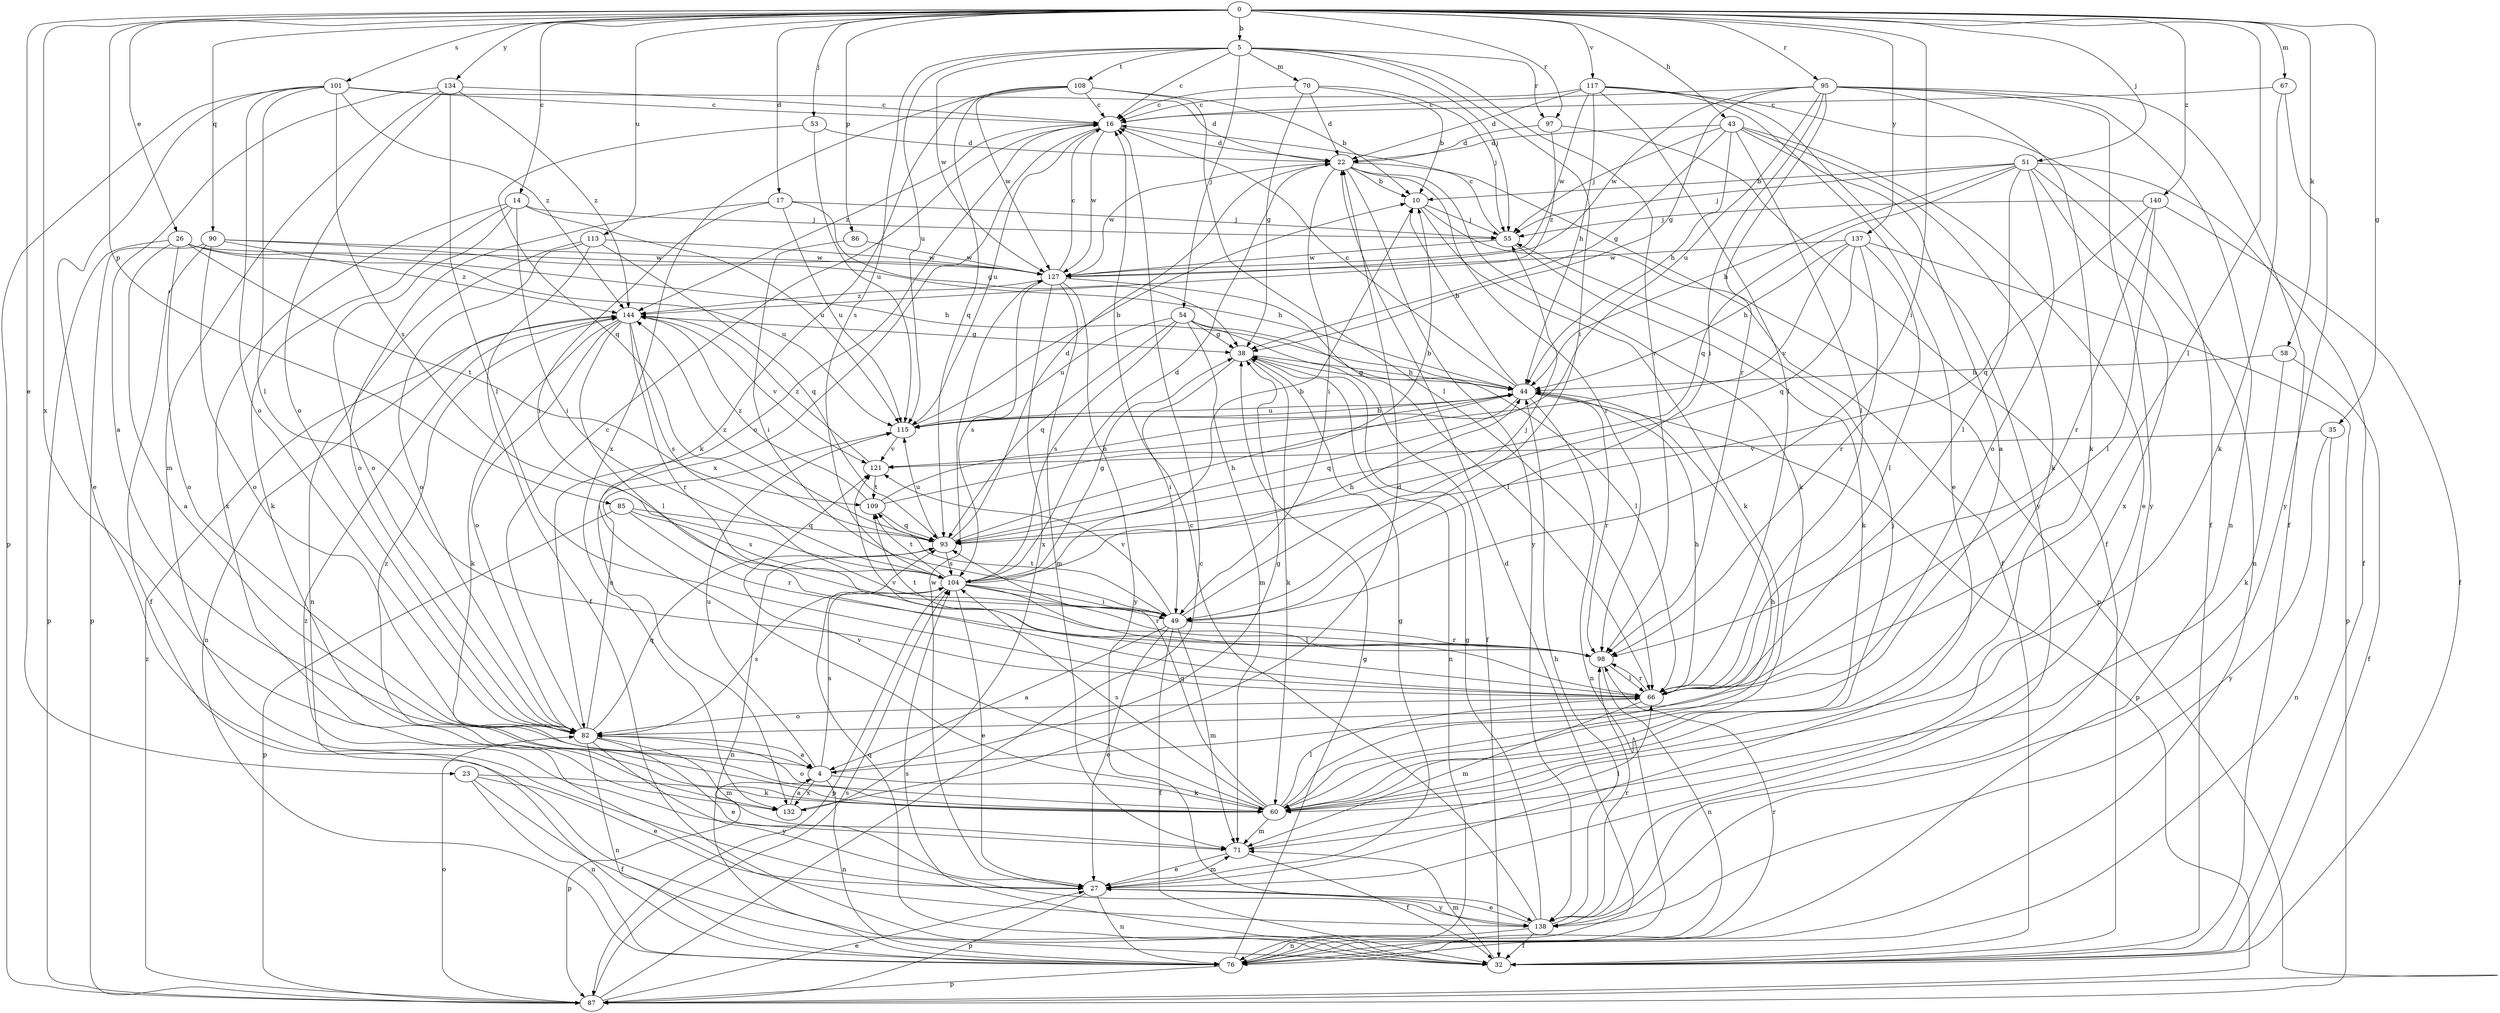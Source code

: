 strict digraph  {
0;
4;
5;
10;
14;
16;
17;
22;
23;
26;
27;
32;
35;
38;
43;
44;
49;
51;
53;
54;
55;
58;
60;
66;
67;
70;
71;
76;
82;
85;
86;
87;
90;
93;
95;
97;
98;
101;
104;
108;
109;
113;
115;
117;
121;
127;
132;
134;
137;
138;
140;
144;
0 -> 5  [label=b];
0 -> 14  [label=c];
0 -> 17  [label=d];
0 -> 23  [label=e];
0 -> 26  [label=e];
0 -> 35  [label=g];
0 -> 43  [label=h];
0 -> 49  [label=i];
0 -> 51  [label=j];
0 -> 53  [label=j];
0 -> 58  [label=k];
0 -> 66  [label=l];
0 -> 67  [label=m];
0 -> 85  [label=p];
0 -> 86  [label=p];
0 -> 90  [label=q];
0 -> 95  [label=r];
0 -> 97  [label=r];
0 -> 101  [label=s];
0 -> 113  [label=u];
0 -> 117  [label=v];
0 -> 132  [label=x];
0 -> 134  [label=y];
0 -> 137  [label=y];
0 -> 140  [label=z];
4 -> 38  [label=g];
4 -> 60  [label=k];
4 -> 76  [label=n];
4 -> 87  [label=p];
4 -> 104  [label=s];
4 -> 115  [label=u];
4 -> 132  [label=x];
5 -> 16  [label=c];
5 -> 49  [label=i];
5 -> 54  [label=j];
5 -> 55  [label=j];
5 -> 70  [label=m];
5 -> 97  [label=r];
5 -> 98  [label=r];
5 -> 104  [label=s];
5 -> 108  [label=t];
5 -> 115  [label=u];
5 -> 127  [label=w];
10 -> 55  [label=j];
10 -> 60  [label=k];
10 -> 87  [label=p];
14 -> 49  [label=i];
14 -> 55  [label=j];
14 -> 60  [label=k];
14 -> 82  [label=o];
14 -> 115  [label=u];
14 -> 132  [label=x];
16 -> 22  [label=d];
16 -> 82  [label=o];
16 -> 115  [label=u];
16 -> 127  [label=w];
16 -> 132  [label=x];
16 -> 144  [label=z];
17 -> 38  [label=g];
17 -> 49  [label=i];
17 -> 55  [label=j];
17 -> 82  [label=o];
17 -> 115  [label=u];
22 -> 10  [label=b];
22 -> 32  [label=f];
22 -> 49  [label=i];
22 -> 60  [label=k];
22 -> 98  [label=r];
22 -> 127  [label=w];
22 -> 138  [label=y];
23 -> 27  [label=e];
23 -> 32  [label=f];
23 -> 60  [label=k];
23 -> 76  [label=n];
26 -> 4  [label=a];
26 -> 44  [label=h];
26 -> 82  [label=o];
26 -> 87  [label=p];
26 -> 109  [label=t];
26 -> 115  [label=u];
26 -> 127  [label=w];
27 -> 38  [label=g];
27 -> 71  [label=m];
27 -> 76  [label=n];
27 -> 87  [label=p];
27 -> 127  [label=w];
27 -> 138  [label=y];
32 -> 71  [label=m];
32 -> 93  [label=q];
32 -> 104  [label=s];
35 -> 76  [label=n];
35 -> 121  [label=v];
35 -> 138  [label=y];
38 -> 44  [label=h];
38 -> 49  [label=i];
38 -> 60  [label=k];
38 -> 76  [label=n];
43 -> 4  [label=a];
43 -> 22  [label=d];
43 -> 27  [label=e];
43 -> 38  [label=g];
43 -> 44  [label=h];
43 -> 55  [label=j];
43 -> 60  [label=k];
43 -> 66  [label=l];
44 -> 10  [label=b];
44 -> 16  [label=c];
44 -> 38  [label=g];
44 -> 76  [label=n];
44 -> 87  [label=p];
44 -> 93  [label=q];
44 -> 98  [label=r];
44 -> 115  [label=u];
49 -> 4  [label=a];
49 -> 27  [label=e];
49 -> 32  [label=f];
49 -> 55  [label=j];
49 -> 71  [label=m];
49 -> 98  [label=r];
49 -> 109  [label=t];
49 -> 121  [label=v];
51 -> 10  [label=b];
51 -> 32  [label=f];
51 -> 44  [label=h];
51 -> 55  [label=j];
51 -> 66  [label=l];
51 -> 76  [label=n];
51 -> 82  [label=o];
51 -> 93  [label=q];
51 -> 71  [label=x];
53 -> 22  [label=d];
53 -> 93  [label=q];
53 -> 115  [label=u];
54 -> 32  [label=f];
54 -> 38  [label=g];
54 -> 66  [label=l];
54 -> 71  [label=m];
54 -> 93  [label=q];
54 -> 104  [label=s];
54 -> 115  [label=u];
55 -> 16  [label=c];
55 -> 60  [label=k];
55 -> 127  [label=w];
58 -> 32  [label=f];
58 -> 44  [label=h];
58 -> 60  [label=k];
60 -> 44  [label=h];
60 -> 55  [label=j];
60 -> 66  [label=l];
60 -> 71  [label=m];
60 -> 82  [label=o];
60 -> 93  [label=q];
60 -> 104  [label=s];
60 -> 121  [label=v];
60 -> 144  [label=z];
66 -> 44  [label=h];
66 -> 71  [label=m];
66 -> 82  [label=o];
66 -> 98  [label=r];
66 -> 121  [label=v];
67 -> 16  [label=c];
67 -> 60  [label=k];
67 -> 138  [label=y];
70 -> 10  [label=b];
70 -> 16  [label=c];
70 -> 22  [label=d];
70 -> 38  [label=g];
70 -> 55  [label=j];
71 -> 27  [label=e];
71 -> 32  [label=f];
71 -> 66  [label=l];
76 -> 22  [label=d];
76 -> 38  [label=g];
76 -> 87  [label=p];
76 -> 98  [label=r];
82 -> 4  [label=a];
82 -> 16  [label=c];
82 -> 27  [label=e];
82 -> 71  [label=m];
82 -> 76  [label=n];
82 -> 93  [label=q];
82 -> 104  [label=s];
82 -> 115  [label=u];
82 -> 138  [label=y];
85 -> 87  [label=p];
85 -> 93  [label=q];
85 -> 98  [label=r];
85 -> 104  [label=s];
86 -> 49  [label=i];
86 -> 127  [label=w];
87 -> 16  [label=c];
87 -> 27  [label=e];
87 -> 82  [label=o];
87 -> 104  [label=s];
87 -> 144  [label=z];
90 -> 32  [label=f];
90 -> 44  [label=h];
90 -> 82  [label=o];
90 -> 87  [label=p];
90 -> 127  [label=w];
90 -> 144  [label=z];
93 -> 22  [label=d];
93 -> 44  [label=h];
93 -> 76  [label=n];
93 -> 104  [label=s];
93 -> 115  [label=u];
93 -> 144  [label=z];
95 -> 16  [label=c];
95 -> 32  [label=f];
95 -> 38  [label=g];
95 -> 49  [label=i];
95 -> 60  [label=k];
95 -> 76  [label=n];
95 -> 98  [label=r];
95 -> 115  [label=u];
95 -> 127  [label=w];
95 -> 138  [label=y];
97 -> 22  [label=d];
97 -> 32  [label=f];
97 -> 144  [label=z];
98 -> 66  [label=l];
98 -> 76  [label=n];
98 -> 109  [label=t];
101 -> 16  [label=c];
101 -> 22  [label=d];
101 -> 27  [label=e];
101 -> 66  [label=l];
101 -> 82  [label=o];
101 -> 87  [label=p];
101 -> 104  [label=s];
101 -> 144  [label=z];
104 -> 10  [label=b];
104 -> 22  [label=d];
104 -> 27  [label=e];
104 -> 38  [label=g];
104 -> 44  [label=h];
104 -> 49  [label=i];
104 -> 66  [label=l];
104 -> 87  [label=p];
104 -> 98  [label=r];
104 -> 109  [label=t];
108 -> 10  [label=b];
108 -> 16  [label=c];
108 -> 60  [label=k];
108 -> 66  [label=l];
108 -> 93  [label=q];
108 -> 127  [label=w];
108 -> 132  [label=x];
109 -> 10  [label=b];
109 -> 44  [label=h];
109 -> 93  [label=q];
109 -> 144  [label=z];
113 -> 32  [label=f];
113 -> 76  [label=n];
113 -> 82  [label=o];
113 -> 93  [label=q];
113 -> 127  [label=w];
115 -> 10  [label=b];
115 -> 44  [label=h];
115 -> 121  [label=v];
117 -> 16  [label=c];
117 -> 22  [label=d];
117 -> 27  [label=e];
117 -> 32  [label=f];
117 -> 44  [label=h];
117 -> 66  [label=l];
117 -> 127  [label=w];
117 -> 138  [label=y];
121 -> 109  [label=t];
121 -> 144  [label=z];
127 -> 16  [label=c];
127 -> 66  [label=l];
127 -> 71  [label=m];
127 -> 104  [label=s];
127 -> 132  [label=x];
127 -> 138  [label=y];
127 -> 144  [label=z];
132 -> 4  [label=a];
132 -> 22  [label=d];
134 -> 4  [label=a];
134 -> 16  [label=c];
134 -> 66  [label=l];
134 -> 71  [label=m];
134 -> 82  [label=o];
134 -> 144  [label=z];
137 -> 44  [label=h];
137 -> 66  [label=l];
137 -> 87  [label=p];
137 -> 93  [label=q];
137 -> 98  [label=r];
137 -> 121  [label=v];
137 -> 127  [label=w];
138 -> 16  [label=c];
138 -> 27  [label=e];
138 -> 32  [label=f];
138 -> 38  [label=g];
138 -> 44  [label=h];
138 -> 76  [label=n];
138 -> 98  [label=r];
138 -> 144  [label=z];
140 -> 32  [label=f];
140 -> 55  [label=j];
140 -> 66  [label=l];
140 -> 93  [label=q];
140 -> 98  [label=r];
144 -> 38  [label=g];
144 -> 60  [label=k];
144 -> 66  [label=l];
144 -> 76  [label=n];
144 -> 82  [label=o];
144 -> 98  [label=r];
144 -> 104  [label=s];
144 -> 121  [label=v];
}

